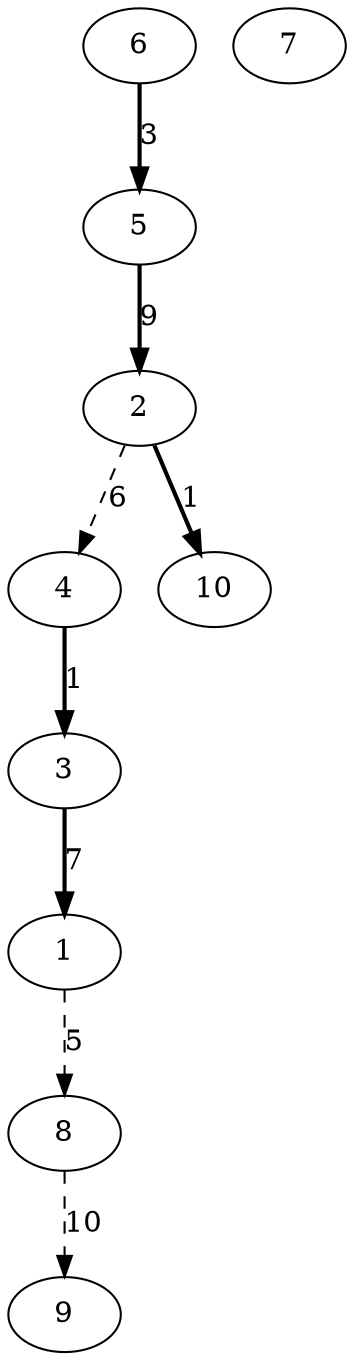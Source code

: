 digraph G {
4 -> 3 [style=bold, label=1];
3 -> 1 [style=bold, label=7];
6 -> 5 [style=bold, label=3];
5 -> 2 [style=bold, label=9];
2 -> 10 [style=bold, label=1];
2 -> 4 [style=dashed, label=6];
1 -> 8 [style=dashed, label=5];
8 -> 9 [style=dashed, label=10];
1; 
2; 
3; 
4; 
5; 
6; 
7; 
8; 
9; 
10; 
}
